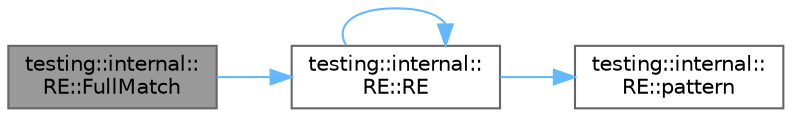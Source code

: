 digraph "testing::internal::RE::FullMatch"
{
 // LATEX_PDF_SIZE
  bgcolor="transparent";
  edge [fontname=Helvetica,fontsize=10,labelfontname=Helvetica,labelfontsize=10];
  node [fontname=Helvetica,fontsize=10,shape=box,height=0.2,width=0.4];
  rankdir="LR";
  Node1 [id="Node000001",label="testing::internal::\lRE::FullMatch",height=0.2,width=0.4,color="gray40", fillcolor="grey60", style="filled", fontcolor="black",tooltip=" "];
  Node1 -> Node2 [id="edge1_Node000001_Node000002",color="steelblue1",style="solid",tooltip=" "];
  Node2 [id="Node000002",label="testing::internal::\lRE::RE",height=0.2,width=0.4,color="grey40", fillcolor="white", style="filled",URL="$classtesting_1_1internal_1_1_r_e.html#ab215dbc2565fce641e1746ca43e9d68a",tooltip=" "];
  Node2 -> Node3 [id="edge2_Node000002_Node000003",color="steelblue1",style="solid",tooltip=" "];
  Node3 [id="Node000003",label="testing::internal::\lRE::pattern",height=0.2,width=0.4,color="grey40", fillcolor="white", style="filled",URL="$classtesting_1_1internal_1_1_r_e.html#a755aa35fb49255d8d17bd5451cdedc5e",tooltip=" "];
  Node2 -> Node2 [id="edge3_Node000002_Node000002",color="steelblue1",style="solid",tooltip=" "];
}

